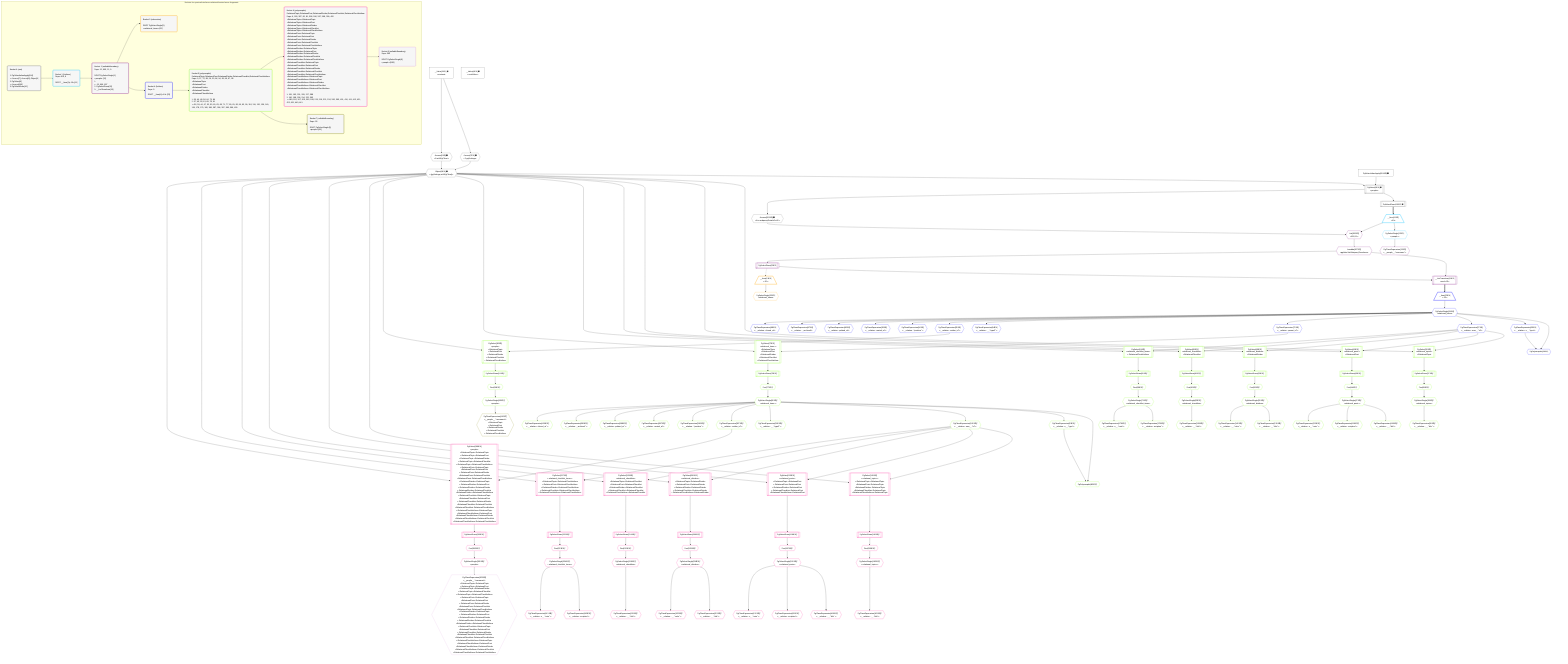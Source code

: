 %%{init: {'themeVariables': { 'fontSize': '12px'}}}%%
graph TD
    classDef path fill:#eee,stroke:#000,color:#000
    classDef plan fill:#fff,stroke-width:1px,color:#000
    classDef itemplan fill:#fff,stroke-width:2px,color:#000
    classDef unbatchedplan fill:#dff,stroke-width:1px,color:#000
    classDef sideeffectplan fill:#fcc,stroke-width:2px,color:#000
    classDef bucket fill:#f6f6f6,color:#000,stroke-width:2px,text-align:left

    subgraph "Buckets for queries/interfaces-relational/nested-more-fragments"
    Bucket0("Bucket 0 (root)<br /><br />1: PgSelectInlineApply[604]<br />ᐳ: Access[7], Access[8], Object[9]<br />2: PgSelect[6]<br />ᐳ: Access[605]<br />3: PgSelectRows[10]"):::bucket
    Bucket1("Bucket 1 (listItem)<br />Deps: 605, 9<br /><br />ROOT __Item{1}ᐸ10ᐳ[11]"):::bucket
    Bucket2("Bucket 2 (nullableBoundary)<br />Deps: 12, 605, 11, 9<br /><br />ROOT PgSelectSingle{1}ᐸpeopleᐳ[12]<br />1: <br />ᐳ: 13, 606, 607<br />2: PgSelectRows[20]<br />3: __ListTransform[19]"):::bucket
    Bucket3("Bucket 3 (subroutine)<br /><br />ROOT PgSelectSingle{3}ᐸrelational_itemsᐳ[22]"):::bucket
    Bucket4("Bucket 4 (listItem)<br />Deps: 9<br /><br />ROOT __Item{4}ᐸ19ᐳ[23]"):::bucket
    Bucket5("Bucket 5 (polymorphic)<br />RelationalTopic,RelationalPost,RelationalDivider,RelationalChecklist,RelationalChecklistItem<br />Deps: 9, 27, 72, 85, 26, 25, 84, 94, 95, 96, 97, 98<br />ᐳRelationalTopic<br />ᐳRelationalPost<br />ᐳRelationalDivider<br />ᐳRelationalChecklist<br />ᐳRelationalChecklistItem<br /><br />1: 28, 40, 48, 56, 64, 73, 86<br />2: 37, 45, 53, 61, 69, 78, 91<br />ᐳ: 36, 39, 44, 47, 52, 55, 60, 63, 68, 71, 77, 80, 81, 82, 90, 93, 99, 118, 119, 120, 139, 140, 159, 178, 179, 180, 386, 387, 396, 397, 398, 399, 400"):::bucket
    Bucket6("Bucket 6 (polymorphic)<br />RelationalTopic,RelationalPost,RelationalDivider,RelationalChecklist,RelationalChecklistItem<br />Deps: 9, 180, 387, 82, 81, 386, 396, 397, 398, 399, 400<br />ᐳRelationalTopicᐳRelationalTopic<br />ᐳRelationalTopicᐳRelationalPost<br />ᐳRelationalTopicᐳRelationalDivider<br />ᐳRelationalTopicᐳRelationalChecklist<br />ᐳRelationalTopicᐳRelationalChecklistItem<br />ᐳRelationalPostᐳRelationalTopic<br />ᐳRelationalPostᐳRelationalPost<br />ᐳRelationalPostᐳRelationalDivider<br />ᐳRelationalPostᐳRelationalChecklist<br />ᐳRelationalPostᐳRelationalChecklistItem<br />ᐳRelationalDividerᐳRelationalTopic<br />ᐳRelationalDividerᐳRelationalPost<br />ᐳRelationalDividerᐳRelationalDivider<br />ᐳRelationalDividerᐳRelationalChecklist<br />ᐳRelationalDividerᐳRelationalChecklistItem<br />ᐳRelationalChecklistᐳRelationalTopic<br />ᐳRelationalChecklistᐳRelationalPost<br />ᐳRelationalChecklistᐳRelationalDivider<br />ᐳRelationalChecklistᐳRelationalChecklist<br />ᐳRelationalChecklistᐳRelationalChecklistItem<br />ᐳRelationalChecklistItemᐳRelationalTopic<br />ᐳRelationalChecklistItemᐳRelationalPost<br />ᐳRelationalChecklistItemᐳRelationalDivider<br />ᐳRelationalChecklistItemᐳRelationalChecklist<br />ᐳRelationalChecklistItemᐳRelationalChecklistItem<br /><br />1: 181, 193, 201, 209, 217, 388<br />2: 190, 198, 206, 214, 222, 393<br />ᐳ: 189, 192, 197, 200, 205, 208, 213, 216, 221, 224, 392, 395, 401, 410, 411, 412, 421, 422, 431, 440, 441"):::bucket
    Bucket7("Bucket 7 (nullableBoundary)<br />Deps: 93<br /><br />ROOT PgSelectSingle{5}ᐸpeopleᐳ[93]"):::bucket
    Bucket8("Bucket 8 (nullableBoundary)<br />Deps: 395<br /><br />ROOT PgSelectSingle{6}ᐸpeopleᐳ[395]"):::bucket
    end
    Bucket0 --> Bucket1
    Bucket1 --> Bucket2
    Bucket2 --> Bucket3 & Bucket4
    Bucket4 --> Bucket5
    Bucket5 --> Bucket6 & Bucket7
    Bucket6 --> Bucket8

    %% plan dependencies
    PgSelect6[["PgSelect[6∈0] ➊<br />ᐸpeopleᐳ"]]:::plan
    Object9{{"Object[9∈0] ➊<br />ᐸ{pgSettings,withPgClient}ᐳ"}}:::plan
    PgSelectInlineApply604["PgSelectInlineApply[604∈0] ➊"]:::plan
    Object9 & PgSelectInlineApply604 --> PgSelect6
    Access7{{"Access[7∈0] ➊<br />ᐸ2.pgSettingsᐳ"}}:::plan
    Access8{{"Access[8∈0] ➊<br />ᐸ2.withPgClientᐳ"}}:::plan
    Access7 & Access8 --> Object9
    __Value2["__Value[2∈0] ➊<br />ᐸcontextᐳ"]:::plan
    __Value2 --> Access7
    __Value2 --> Access8
    PgSelectRows10[["PgSelectRows[10∈0] ➊"]]:::plan
    PgSelect6 --> PgSelectRows10
    Access605{{"Access[605∈0] ➊<br />ᐸ6.m.subqueryDetailsFor15ᐳ"}}:::plan
    PgSelect6 --> Access605
    __Value4["__Value[4∈0] ➊<br />ᐸrootValueᐳ"]:::plan
    __Item11[/"__Item[11∈1]<br />ᐸ10ᐳ"\]:::itemplan
    PgSelectRows10 ==> __Item11
    PgSelectSingle12{{"PgSelectSingle[12∈1]<br />ᐸpeopleᐳ"}}:::plan
    __Item11 --> PgSelectSingle12
    __ListTransform19[["__ListTransform[19∈2]<br />ᐸeach:15ᐳ"]]:::plan
    PgSelectRows20[["PgSelectRows[20∈2]"]]:::plan
    Lambda607{{"Lambda[607∈2]<br />ᐸpgInlineViaSubqueryTransformᐳ"}}:::plan
    PgSelectRows20 & Lambda607 --> __ListTransform19
    List606{{"List[606∈2]<br />ᐸ605,11ᐳ"}}:::plan
    Access605 & __Item11 --> List606
    PgClassExpression13{{"PgClassExpression[13∈2]<br />ᐸ__people__.”username”ᐳ"}}:::plan
    PgSelectSingle12 --> PgClassExpression13
    Lambda607 --> PgSelectRows20
    List606 --> Lambda607
    __Item21[/"__Item[21∈3]<br />ᐸ20ᐳ"\]:::itemplan
    PgSelectRows20 -.-> __Item21
    PgSelectSingle22{{"PgSelectSingle[22∈3]<br />ᐸrelational_itemsᐳ"}}:::plan
    __Item21 --> PgSelectSingle22
    PgPolymorphic26{{"PgPolymorphic[26∈4]"}}:::plan
    PgSelectSingle24{{"PgSelectSingle[24∈4]<br />ᐸrelational_itemsᐳ"}}:::plan
    PgClassExpression25{{"PgClassExpression[25∈4]<br />ᐸ__relation...s__.”type”ᐳ"}}:::plan
    PgSelectSingle24 & PgClassExpression25 --> PgPolymorphic26
    __Item23[/"__Item[23∈4]<br />ᐸ19ᐳ"\]:::itemplan
    __ListTransform19 ==> __Item23
    __Item23 --> PgSelectSingle24
    PgSelectSingle24 --> PgClassExpression25
    PgClassExpression27{{"PgClassExpression[27∈4]<br />ᐸ__relation...ems__.”id”ᐳ"}}:::plan
    PgSelectSingle24 --> PgClassExpression27
    PgClassExpression72{{"PgClassExpression[72∈4]<br />ᐸ__relation...parent_id”ᐳ"}}:::plan
    PgSelectSingle24 --> PgClassExpression72
    PgClassExpression84{{"PgClassExpression[84∈4]<br />ᐸ__relation...__.”type2”ᐳ"}}:::plan
    PgSelectSingle24 --> PgClassExpression84
    PgClassExpression85{{"PgClassExpression[85∈4]<br />ᐸ__relation...author_id”ᐳ"}}:::plan
    PgSelectSingle24 --> PgClassExpression85
    PgClassExpression94{{"PgClassExpression[94∈4]<br />ᐸ__relation...”position”ᐳ"}}:::plan
    PgSelectSingle24 --> PgClassExpression94
    PgClassExpression95{{"PgClassExpression[95∈4]<br />ᐸ__relation...reated_at”ᐳ"}}:::plan
    PgSelectSingle24 --> PgClassExpression95
    PgClassExpression96{{"PgClassExpression[96∈4]<br />ᐸ__relation...pdated_at”ᐳ"}}:::plan
    PgSelectSingle24 --> PgClassExpression96
    PgClassExpression97{{"PgClassExpression[97∈4]<br />ᐸ__relation..._archived”ᐳ"}}:::plan
    PgSelectSingle24 --> PgClassExpression97
    PgClassExpression98{{"PgClassExpression[98∈4]<br />ᐸ__relation...chived_at”ᐳ"}}:::plan
    PgSelectSingle24 --> PgClassExpression98
    PgSelect28[["PgSelect[28∈5]<br />ᐸrelational_topicsᐳ<br />ᐳRelationalTopic"]]:::plan
    Object9 & PgClassExpression27 --> PgSelect28
    PgSelect40[["PgSelect[40∈5]<br />ᐸrelational_postsᐳ<br />ᐳRelationalPost"]]:::plan
    Object9 & PgClassExpression27 --> PgSelect40
    PgSelect48[["PgSelect[48∈5]<br />ᐸrelational_dividersᐳ<br />ᐳRelationalDivider"]]:::plan
    Object9 & PgClassExpression27 --> PgSelect48
    PgSelect56[["PgSelect[56∈5]<br />ᐸrelational_checklistsᐳ<br />ᐳRelationalChecklist"]]:::plan
    Object9 & PgClassExpression27 --> PgSelect56
    PgSelect64[["PgSelect[64∈5]<br />ᐸrelational_checklist_itemsᐳ<br />ᐳRelationalChecklistItem"]]:::plan
    Object9 & PgClassExpression27 --> PgSelect64
    PgSelect73[["PgSelect[73∈5]<br />ᐸrelational_itemsᐳ<br />ᐳRelationalTopic<br />ᐳRelationalPost<br />ᐳRelationalDivider<br />ᐳRelationalChecklist<br />ᐳRelationalChecklistItem"]]:::plan
    Object9 & PgClassExpression72 --> PgSelect73
    PgPolymorphic82{{"PgPolymorphic[82∈5]^"}}:::plan
    PgSelectSingle80{{"PgSelectSingle[80∈5]^<br />ᐸrelational_itemsᐳ"}}:::plan
    PgClassExpression81{{"PgClassExpression[81∈5]^<br />ᐸ__relation...s__.”type”ᐳ"}}:::plan
    PgSelectSingle80 & PgClassExpression81 --> PgPolymorphic82
    PgSelect86[["PgSelect[86∈5]<br />ᐸpeopleᐳ<br />ᐳRelationalTopic<br />ᐳRelationalPost<br />ᐳRelationalDivider<br />ᐳRelationalChecklist<br />ᐳRelationalChecklistItem"]]:::plan
    Object9 & PgClassExpression85 --> PgSelect86
    First36{{"First[36∈5]^"}}:::plan
    PgSelectRows37[["PgSelectRows[37∈5]^"]]:::plan
    PgSelectRows37 --> First36
    PgSelect28 --> PgSelectRows37
    PgSelectSingle39{{"PgSelectSingle[39∈5]^<br />ᐸrelational_topicsᐳ"}}:::plan
    First36 --> PgSelectSingle39
    First44{{"First[44∈5]^"}}:::plan
    PgSelectRows45[["PgSelectRows[45∈5]^"]]:::plan
    PgSelectRows45 --> First44
    PgSelect40 --> PgSelectRows45
    PgSelectSingle47{{"PgSelectSingle[47∈5]^<br />ᐸrelational_postsᐳ"}}:::plan
    First44 --> PgSelectSingle47
    First52{{"First[52∈5]^"}}:::plan
    PgSelectRows53[["PgSelectRows[53∈5]^"]]:::plan
    PgSelectRows53 --> First52
    PgSelect48 --> PgSelectRows53
    PgSelectSingle55{{"PgSelectSingle[55∈5]^<br />ᐸrelational_dividersᐳ"}}:::plan
    First52 --> PgSelectSingle55
    First60{{"First[60∈5]^"}}:::plan
    PgSelectRows61[["PgSelectRows[61∈5]^"]]:::plan
    PgSelectRows61 --> First60
    PgSelect56 --> PgSelectRows61
    PgSelectSingle63{{"PgSelectSingle[63∈5]^<br />ᐸrelational_checklistsᐳ"}}:::plan
    First60 --> PgSelectSingle63
    First68{{"First[68∈5]^"}}:::plan
    PgSelectRows69[["PgSelectRows[69∈5]^"]]:::plan
    PgSelectRows69 --> First68
    PgSelect64 --> PgSelectRows69
    PgSelectSingle71{{"PgSelectSingle[71∈5]^<br />ᐸrelational_checklist_itemsᐳ"}}:::plan
    First68 --> PgSelectSingle71
    First77{{"First[77∈5]^"}}:::plan
    PgSelectRows78[["PgSelectRows[78∈5]^"]]:::plan
    PgSelectRows78 --> First77
    PgSelect73 --> PgSelectRows78
    First77 --> PgSelectSingle80
    PgSelectSingle80 --> PgClassExpression81
    First90{{"First[90∈5]^"}}:::plan
    PgSelectRows91[["PgSelectRows[91∈5]^"]]:::plan
    PgSelectRows91 --> First90
    PgSelect86 --> PgSelectRows91
    PgSelectSingle93{{"PgSelectSingle[93∈5]^<br />ᐸpeopleᐳ"}}:::plan
    First90 --> PgSelectSingle93
    PgClassExpression99{{"PgClassExpression[99∈5]^<br />ᐸ__relation...__.”title”ᐳ"}}:::plan
    PgSelectSingle39 --> PgClassExpression99
    PgClassExpression118{{"PgClassExpression[118∈5]^<br />ᐸ__relation...__.”title”ᐳ"}}:::plan
    PgSelectSingle47 --> PgClassExpression118
    PgClassExpression119{{"PgClassExpression[119∈5]^<br />ᐸ__relation...scription”ᐳ"}}:::plan
    PgSelectSingle47 --> PgClassExpression119
    PgClassExpression120{{"PgClassExpression[120∈5]^<br />ᐸ__relation...s__.”note”ᐳ"}}:::plan
    PgSelectSingle47 --> PgClassExpression120
    PgClassExpression139{{"PgClassExpression[139∈5]^<br />ᐸ__relation...__.”title”ᐳ"}}:::plan
    PgSelectSingle55 --> PgClassExpression139
    PgClassExpression140{{"PgClassExpression[140∈5]^<br />ᐸ__relation...__.”color”ᐳ"}}:::plan
    PgSelectSingle55 --> PgClassExpression140
    PgClassExpression159{{"PgClassExpression[159∈5]^<br />ᐸ__relation...__.”title”ᐳ"}}:::plan
    PgSelectSingle63 --> PgClassExpression159
    PgClassExpression178{{"PgClassExpression[178∈5]^<br />ᐸ__relation...scription”ᐳ"}}:::plan
    PgSelectSingle71 --> PgClassExpression178
    PgClassExpression179{{"PgClassExpression[179∈5]^<br />ᐸ__relation...s__.”note”ᐳ"}}:::plan
    PgSelectSingle71 --> PgClassExpression179
    PgClassExpression180{{"PgClassExpression[180∈5]^<br />ᐸ__relation...ems__.”id”ᐳ"}}:::plan
    PgSelectSingle80 --> PgClassExpression180
    PgClassExpression386{{"PgClassExpression[386∈5]^<br />ᐸ__relation...__.”type2”ᐳ"}}:::plan
    PgSelectSingle80 --> PgClassExpression386
    PgClassExpression387{{"PgClassExpression[387∈5]^<br />ᐸ__relation...author_id”ᐳ"}}:::plan
    PgSelectSingle80 --> PgClassExpression387
    PgClassExpression396{{"PgClassExpression[396∈5]^<br />ᐸ__relation...”position”ᐳ"}}:::plan
    PgSelectSingle80 --> PgClassExpression396
    PgClassExpression397{{"PgClassExpression[397∈5]^<br />ᐸ__relation...reated_at”ᐳ"}}:::plan
    PgSelectSingle80 --> PgClassExpression397
    PgClassExpression398{{"PgClassExpression[398∈5]^<br />ᐸ__relation...pdated_at”ᐳ"}}:::plan
    PgSelectSingle80 --> PgClassExpression398
    PgClassExpression399{{"PgClassExpression[399∈5]^<br />ᐸ__relation..._archived”ᐳ"}}:::plan
    PgSelectSingle80 --> PgClassExpression399
    PgClassExpression400{{"PgClassExpression[400∈5]^<br />ᐸ__relation...chived_at”ᐳ"}}:::plan
    PgSelectSingle80 --> PgClassExpression400
    PgSelect181[["PgSelect[181∈6]<br />ᐸrelational_topicsᐳ<br />ᐳRelationalTopicᐳRelationalTopic<br />ᐳRelationalPostᐳRelationalTopic<br />ᐳRelationalDividerᐳRelationalTopic<br />ᐳRelationalChecklistᐳRelationalTopic<br />ᐳRelationalChecklistItemᐳRelationalTopic"]]:::plan
    Object9 & PgClassExpression180 --> PgSelect181
    PgSelect193[["PgSelect[193∈6]<br />ᐸrelational_postsᐳ<br />ᐳRelationalTopicᐳRelationalPost<br />ᐳRelationalPostᐳRelationalPost<br />ᐳRelationalDividerᐳRelationalPost<br />ᐳRelationalChecklistᐳRelationalPost<br />ᐳRelationalChecklistItemᐳRelationalPost"]]:::plan
    Object9 & PgClassExpression180 --> PgSelect193
    PgSelect201[["PgSelect[201∈6]<br />ᐸrelational_dividersᐳ<br />ᐳRelationalTopicᐳRelationalDivider<br />ᐳRelationalPostᐳRelationalDivider<br />ᐳRelationalDividerᐳRelationalDivider<br />ᐳRelationalChecklistᐳRelationalDivider<br />ᐳRelationalChecklistItemᐳRelationalDivider"]]:::plan
    Object9 & PgClassExpression180 --> PgSelect201
    PgSelect209[["PgSelect[209∈6]<br />ᐸrelational_checklistsᐳ<br />ᐳRelationalTopicᐳRelationalChecklist<br />ᐳRelationalPostᐳRelationalChecklist<br />ᐳRelationalDividerᐳRelationalChecklist<br />ᐳRelationalChecklistᐳRelationalChecklist<br />ᐳRelationalChecklistItemᐳRelationalChecklist"]]:::plan
    Object9 & PgClassExpression180 --> PgSelect209
    PgSelect217[["PgSelect[217∈6]<br />ᐸrelational_checklist_itemsᐳ<br />ᐳRelationalTopicᐳRelationalChecklistItem<br />ᐳRelationalPostᐳRelationalChecklistItem<br />ᐳRelationalDividerᐳRelationalChecklistItem<br />ᐳRelationalChecklistᐳRelationalChecklistItem<br />ᐳRelationalChecklistItemᐳRelationalChecklistItem"]]:::plan
    Object9 & PgClassExpression180 --> PgSelect217
    PgSelect388[["PgSelect[388∈6]<br />ᐸpeopleᐳ<br />ᐳRelationalTopicᐳRelationalTopic<br />ᐳRelationalTopicᐳRelationalPost<br />ᐳRelationalTopicᐳRelationalDivider<br />ᐳRelationalTopicᐳRelationalChecklist<br />ᐳRelationalTopicᐳRelationalChecklistItem<br />ᐳRelationalPostᐳRelationalTopic<br />ᐳRelationalPostᐳRelationalPost<br />ᐳRelationalPostᐳRelationalDivider<br />ᐳRelationalPostᐳRelationalChecklist<br />ᐳRelationalPostᐳRelationalChecklistItem<br />ᐳRelationalDividerᐳRelationalTopic<br />ᐳRelationalDividerᐳRelationalPost<br />ᐳRelationalDividerᐳRelationalDivider<br />ᐳRelationalDividerᐳRelationalChecklist<br />ᐳRelationalDividerᐳRelationalChecklistItem<br />ᐳRelationalChecklistᐳRelationalTopic<br />ᐳRelationalChecklistᐳRelationalPost<br />ᐳRelationalChecklistᐳRelationalDivider<br />ᐳRelationalChecklistᐳRelationalChecklist<br />ᐳRelationalChecklistᐳRelationalChecklistItem<br />ᐳRelationalChecklistItemᐳRelationalTopic<br />ᐳRelationalChecklistItemᐳRelationalPost<br />ᐳRelationalChecklistItemᐳRelationalDivider<br />ᐳRelationalChecklistItemᐳRelationalChecklist<br />ᐳRelationalChecklistItemᐳRelationalChecklistItem"]]:::plan
    Object9 & PgClassExpression387 --> PgSelect388
    First189{{"First[189∈6]^"}}:::plan
    PgSelectRows190[["PgSelectRows[190∈6]^"]]:::plan
    PgSelectRows190 --> First189
    PgSelect181 --> PgSelectRows190
    PgSelectSingle192{{"PgSelectSingle[192∈6]^<br />ᐸrelational_topicsᐳ"}}:::plan
    First189 --> PgSelectSingle192
    First197{{"First[197∈6]^"}}:::plan
    PgSelectRows198[["PgSelectRows[198∈6]^"]]:::plan
    PgSelectRows198 --> First197
    PgSelect193 --> PgSelectRows198
    PgSelectSingle200{{"PgSelectSingle[200∈6]^<br />ᐸrelational_postsᐳ"}}:::plan
    First197 --> PgSelectSingle200
    First205{{"First[205∈6]^"}}:::plan
    PgSelectRows206[["PgSelectRows[206∈6]^"]]:::plan
    PgSelectRows206 --> First205
    PgSelect201 --> PgSelectRows206
    PgSelectSingle208{{"PgSelectSingle[208∈6]^<br />ᐸrelational_dividersᐳ"}}:::plan
    First205 --> PgSelectSingle208
    First213{{"First[213∈6]^"}}:::plan
    PgSelectRows214[["PgSelectRows[214∈6]^"]]:::plan
    PgSelectRows214 --> First213
    PgSelect209 --> PgSelectRows214
    PgSelectSingle216{{"PgSelectSingle[216∈6]^<br />ᐸrelational_checklistsᐳ"}}:::plan
    First213 --> PgSelectSingle216
    First221{{"First[221∈6]^"}}:::plan
    PgSelectRows222[["PgSelectRows[222∈6]^"]]:::plan
    PgSelectRows222 --> First221
    PgSelect217 --> PgSelectRows222
    PgSelectSingle224{{"PgSelectSingle[224∈6]^<br />ᐸrelational_checklist_itemsᐳ"}}:::plan
    First221 --> PgSelectSingle224
    First392{{"First[392∈6]^"}}:::plan
    PgSelectRows393[["PgSelectRows[393∈6]^"]]:::plan
    PgSelectRows393 --> First392
    PgSelect388 --> PgSelectRows393
    PgSelectSingle395{{"PgSelectSingle[395∈6]^<br />ᐸpeopleᐳ"}}:::plan
    First392 --> PgSelectSingle395
    PgClassExpression401{{"PgClassExpression[401∈6]^<br />ᐸ__relation...__.”title”ᐳ"}}:::plan
    PgSelectSingle192 --> PgClassExpression401
    PgClassExpression410{{"PgClassExpression[410∈6]^<br />ᐸ__relation...__.”title”ᐳ"}}:::plan
    PgSelectSingle200 --> PgClassExpression410
    PgClassExpression411{{"PgClassExpression[411∈6]^<br />ᐸ__relation...scription”ᐳ"}}:::plan
    PgSelectSingle200 --> PgClassExpression411
    PgClassExpression412{{"PgClassExpression[412∈6]^<br />ᐸ__relation...s__.”note”ᐳ"}}:::plan
    PgSelectSingle200 --> PgClassExpression412
    PgClassExpression421{{"PgClassExpression[421∈6]^<br />ᐸ__relation...__.”title”ᐳ"}}:::plan
    PgSelectSingle208 --> PgClassExpression421
    PgClassExpression422{{"PgClassExpression[422∈6]^<br />ᐸ__relation...__.”color”ᐳ"}}:::plan
    PgSelectSingle208 --> PgClassExpression422
    PgClassExpression431{{"PgClassExpression[431∈6]^<br />ᐸ__relation...__.”title”ᐳ"}}:::plan
    PgSelectSingle216 --> PgClassExpression431
    PgClassExpression440{{"PgClassExpression[440∈6]^<br />ᐸ__relation...scription”ᐳ"}}:::plan
    PgSelectSingle224 --> PgClassExpression440
    PgClassExpression441{{"PgClassExpression[441∈6]^<br />ᐸ__relation...s__.”note”ᐳ"}}:::plan
    PgSelectSingle224 --> PgClassExpression441
    PgClassExpression603{{"PgClassExpression[603∈8]<br />ᐸ__people__.”username”ᐳ<br />ᐳRelationalTopicᐳRelationalTopic<br />ᐳRelationalTopicᐳRelationalPost<br />ᐳRelationalTopicᐳRelationalDivider<br />ᐳRelationalTopicᐳRelationalChecklist<br />ᐳRelationalTopicᐳRelationalChecklistItem<br />ᐳRelationalPostᐳRelationalTopic<br />ᐳRelationalPostᐳRelationalPost<br />ᐳRelationalPostᐳRelationalDivider<br />ᐳRelationalPostᐳRelationalChecklist<br />ᐳRelationalPostᐳRelationalChecklistItem<br />ᐳRelationalDividerᐳRelationalTopic<br />ᐳRelationalDividerᐳRelationalPost<br />ᐳRelationalDividerᐳRelationalDivider<br />ᐳRelationalDividerᐳRelationalChecklist<br />ᐳRelationalDividerᐳRelationalChecklistItem<br />ᐳRelationalChecklistᐳRelationalTopic<br />ᐳRelationalChecklistᐳRelationalPost<br />ᐳRelationalChecklistᐳRelationalDivider<br />ᐳRelationalChecklistᐳRelationalChecklist<br />ᐳRelationalChecklistᐳRelationalChecklistItem<br />ᐳRelationalChecklistItemᐳRelationalTopic<br />ᐳRelationalChecklistItemᐳRelationalPost<br />ᐳRelationalChecklistItemᐳRelationalDivider<br />ᐳRelationalChecklistItemᐳRelationalChecklist<br />ᐳRelationalChecklistItemᐳRelationalChecklistItem"}}:::plan
    PgSelectSingle395 --> PgClassExpression603
    PgClassExpression442{{"PgClassExpression[442∈7]<br />ᐸ__people__.”username”ᐳ<br />ᐳRelationalTopic<br />ᐳRelationalPost<br />ᐳRelationalDivider<br />ᐳRelationalChecklist<br />ᐳRelationalChecklistItem"}}:::plan
    PgSelectSingle93 --> PgClassExpression442

    %% define steps
    classDef bucket0 stroke:#696969
    class Bucket0,__Value2,__Value4,PgSelect6,Access7,Access8,Object9,PgSelectRows10,PgSelectInlineApply604,Access605 bucket0
    classDef bucket1 stroke:#00bfff
    class Bucket1,__Item11,PgSelectSingle12 bucket1
    classDef bucket2 stroke:#7f007f
    class Bucket2,PgClassExpression13,__ListTransform19,PgSelectRows20,List606,Lambda607 bucket2
    classDef bucket3 stroke:#ffa500
    class Bucket3,__Item21,PgSelectSingle22 bucket3
    classDef bucket4 stroke:#0000ff
    class Bucket4,__Item23,PgSelectSingle24,PgClassExpression25,PgPolymorphic26,PgClassExpression27,PgClassExpression72,PgClassExpression84,PgClassExpression85,PgClassExpression94,PgClassExpression95,PgClassExpression96,PgClassExpression97,PgClassExpression98 bucket4
    classDef bucket5 stroke:#7fff00
    class Bucket5,PgSelect28,First36,PgSelectRows37,PgSelectSingle39,PgSelect40,First44,PgSelectRows45,PgSelectSingle47,PgSelect48,First52,PgSelectRows53,PgSelectSingle55,PgSelect56,First60,PgSelectRows61,PgSelectSingle63,PgSelect64,First68,PgSelectRows69,PgSelectSingle71,PgSelect73,First77,PgSelectRows78,PgSelectSingle80,PgClassExpression81,PgPolymorphic82,PgSelect86,First90,PgSelectRows91,PgSelectSingle93,PgClassExpression99,PgClassExpression118,PgClassExpression119,PgClassExpression120,PgClassExpression139,PgClassExpression140,PgClassExpression159,PgClassExpression178,PgClassExpression179,PgClassExpression180,PgClassExpression386,PgClassExpression387,PgClassExpression396,PgClassExpression397,PgClassExpression398,PgClassExpression399,PgClassExpression400 bucket5
    classDef bucket6 stroke:#ff1493
    class Bucket6,PgSelect181,First189,PgSelectRows190,PgSelectSingle192,PgSelect193,First197,PgSelectRows198,PgSelectSingle200,PgSelect201,First205,PgSelectRows206,PgSelectSingle208,PgSelect209,First213,PgSelectRows214,PgSelectSingle216,PgSelect217,First221,PgSelectRows222,PgSelectSingle224,PgSelect388,First392,PgSelectRows393,PgSelectSingle395,PgClassExpression401,PgClassExpression410,PgClassExpression411,PgClassExpression412,PgClassExpression421,PgClassExpression422,PgClassExpression431,PgClassExpression440,PgClassExpression441 bucket6
    classDef bucket7 stroke:#808000
    class Bucket7,PgClassExpression442 bucket7
    classDef bucket8 stroke:#dda0dd
    class Bucket8,PgClassExpression603 bucket8